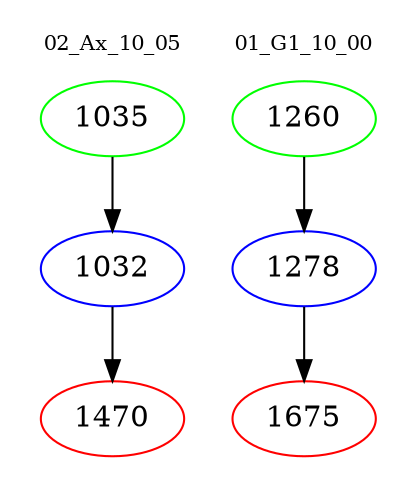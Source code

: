digraph{
subgraph cluster_0 {
color = white
label = "02_Ax_10_05";
fontsize=10;
T0_1035 [label="1035", color="green"]
T0_1035 -> T0_1032 [color="black"]
T0_1032 [label="1032", color="blue"]
T0_1032 -> T0_1470 [color="black"]
T0_1470 [label="1470", color="red"]
}
subgraph cluster_1 {
color = white
label = "01_G1_10_00";
fontsize=10;
T1_1260 [label="1260", color="green"]
T1_1260 -> T1_1278 [color="black"]
T1_1278 [label="1278", color="blue"]
T1_1278 -> T1_1675 [color="black"]
T1_1675 [label="1675", color="red"]
}
}
